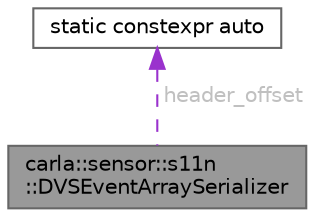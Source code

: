 digraph "carla::sensor::s11n::DVSEventArraySerializer"
{
 // INTERACTIVE_SVG=YES
 // LATEX_PDF_SIZE
  bgcolor="transparent";
  edge [fontname=Helvetica,fontsize=10,labelfontname=Helvetica,labelfontsize=10];
  node [fontname=Helvetica,fontsize=10,shape=box,height=0.2,width=0.4];
  Node1 [id="Node000001",label="carla::sensor::s11n\l::DVSEventArraySerializer",height=0.2,width=0.4,color="gray40", fillcolor="grey60", style="filled", fontcolor="black",tooltip="Serializes events array generated by DVS camera sensors."];
  Node2 -> Node1 [id="edge1_Node000001_Node000002",dir="back",color="darkorchid3",style="dashed",tooltip=" ",label=" header_offset",fontcolor="grey" ];
  Node2 [id="Node000002",label="static constexpr auto",height=0.2,width=0.4,color="gray40", fillcolor="white", style="filled",tooltip=" "];
}
